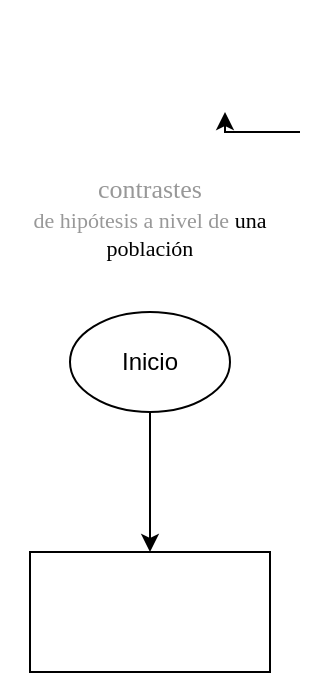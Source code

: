 <mxfile version="14.4.3" type="github"><diagram id="OZYaWei5GRzU8bxNUgkM" name="Page-1"><mxGraphModel dx="946" dy="1717" grid="1" gridSize="10" guides="1" tooltips="1" connect="1" arrows="1" fold="1" page="1" pageScale="1" pageWidth="827" pageHeight="1169" math="0" shadow="0"><root><mxCell id="0"/><mxCell id="1" parent="0"/><mxCell id="cZaeeuhTf88KREhaVup8-1" value="" style="rounded=0;whiteSpace=wrap;html=1;" vertex="1" parent="1"><mxGeometry x="50" y="160" width="120" height="60" as="geometry"/></mxCell><mxCell id="cZaeeuhTf88KREhaVup8-9" style="edgeStyle=orthogonalEdgeStyle;rounded=0;orthogonalLoop=1;jettySize=auto;html=1;exitX=0.5;exitY=1;exitDx=0;exitDy=0;" edge="1" parent="1" source="cZaeeuhTf88KREhaVup8-2"><mxGeometry relative="1" as="geometry"><mxPoint x="110" y="160" as="targetPoint"/></mxGeometry></mxCell><mxCell id="cZaeeuhTf88KREhaVup8-2" value="Inicio" style="ellipse;whiteSpace=wrap;html=1;" vertex="1" parent="1"><mxGeometry x="70" y="40" width="80" height="50" as="geometry"/></mxCell><mxCell id="cZaeeuhTf88KREhaVup8-4" value="&lt;br&gt;&lt;br&gt;&lt;br&gt;&lt;br&gt;&lt;br&gt;&lt;br&gt;&lt;span style=&quot;font-family: &amp;#34;calibri&amp;#34; ; color: rgb(152 , 152 , 152)&quot;&gt;&lt;font style=&quot;font-size: 13px&quot;&gt;contrastes&lt;/font&gt;&lt;br&gt;&lt;font style=&quot;font-size: 11px&quot;&gt;de hipótesis a nivel de &lt;/font&gt;&lt;/span&gt;&lt;span style=&quot;font-family: &amp;#34;calibri&amp;#34; ; font-size: 11px&quot;&gt;&lt;font style=&quot;font-size: 11px&quot;&gt;una población&lt;/font&gt;&lt;/span&gt;" style="text;html=1;strokeColor=none;fillColor=none;align=center;verticalAlign=middle;whiteSpace=wrap;rounded=0;" vertex="1" parent="1"><mxGeometry x="35" y="-60" width="150" height="20" as="geometry"/></mxCell><mxCell id="cZaeeuhTf88KREhaVup8-6" style="edgeStyle=orthogonalEdgeStyle;rounded=0;orthogonalLoop=1;jettySize=auto;html=1;exitX=1;exitY=0.5;exitDx=0;exitDy=0;entryX=0.75;entryY=0;entryDx=0;entryDy=0;" edge="1" parent="1" source="cZaeeuhTf88KREhaVup8-4" target="cZaeeuhTf88KREhaVup8-4"><mxGeometry relative="1" as="geometry"/></mxCell></root></mxGraphModel></diagram></mxfile>